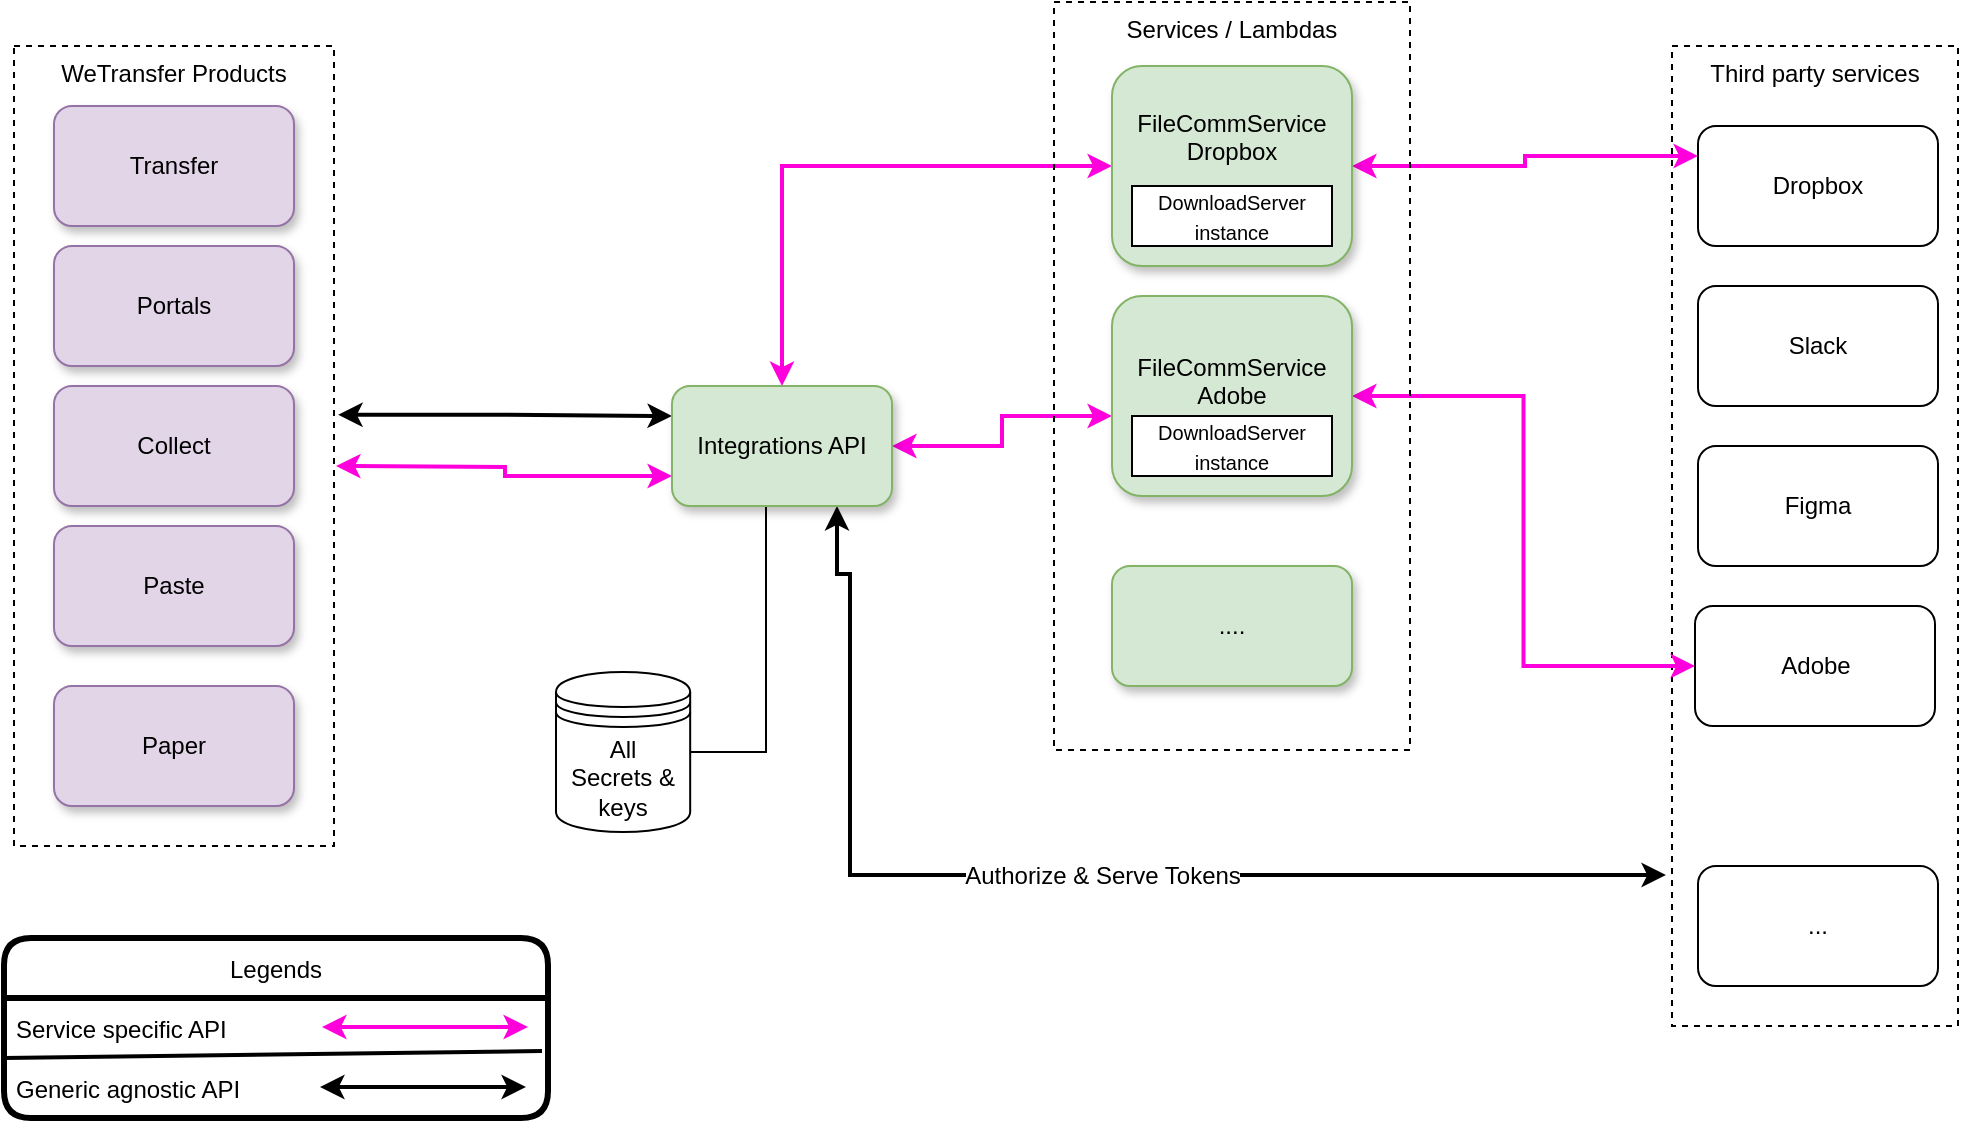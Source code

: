 <mxfile version="17.3.0" type="device"><diagram id="RICId39cIMgauVZ07Ro7" name="Page-1"><mxGraphModel dx="1018" dy="658" grid="0" gridSize="10" guides="1" tooltips="1" connect="1" arrows="1" fold="1" page="1" pageScale="1" pageWidth="827" pageHeight="1169" math="0" shadow="0"><root><mxCell id="0"/><mxCell id="1" parent="0"/><mxCell id="hJ5J0gMYtO4naiDoK5Z1-66" style="edgeStyle=orthogonalEdgeStyle;rounded=0;orthogonalLoop=1;jettySize=auto;html=1;exitX=1.013;exitY=0.461;exitDx=0;exitDy=0;entryX=0;entryY=0.25;entryDx=0;entryDy=0;startArrow=classic;startFill=1;exitPerimeter=0;strokeWidth=2;" parent="1" source="3Hn2w7Pp_tICI_nnNUtR-1" target="hJ5J0gMYtO4naiDoK5Z1-35" edge="1"><mxGeometry relative="1" as="geometry"><mxPoint x="360" y="340" as="targetPoint"/></mxGeometry></mxCell><mxCell id="3Hn2w7Pp_tICI_nnNUtR-1" value="WeTransfer Products" style="rounded=0;whiteSpace=wrap;html=1;fillColor=none;dashed=1;verticalAlign=top;" parent="1" vertex="1"><mxGeometry x="61" y="70" width="160" height="400" as="geometry"/></mxCell><mxCell id="hJ5J0gMYtO4naiDoK5Z1-28" value="Collect" style="rounded=1;whiteSpace=wrap;html=1;shadow=1;fillColor=#e1d5e7;strokeColor=#9673a6;" parent="1" vertex="1"><mxGeometry x="81" y="240" width="120" height="60" as="geometry"/></mxCell><mxCell id="hJ5J0gMYtO4naiDoK5Z1-29" value="Transfer" style="rounded=1;whiteSpace=wrap;html=1;shadow=1;fillColor=#e1d5e7;strokeColor=#9673a6;" parent="1" vertex="1"><mxGeometry x="81" y="100" width="120" height="60" as="geometry"/></mxCell><mxCell id="hJ5J0gMYtO4naiDoK5Z1-30" value="Paste" style="rounded=1;whiteSpace=wrap;html=1;shadow=1;fillColor=#e1d5e7;strokeColor=#9673a6;" parent="1" vertex="1"><mxGeometry x="81" y="310" width="120" height="60" as="geometry"/></mxCell><mxCell id="hJ5J0gMYtO4naiDoK5Z1-31" value="Portals" style="rounded=1;whiteSpace=wrap;html=1;shadow=1;fillColor=#e1d5e7;strokeColor=#9673a6;" parent="1" vertex="1"><mxGeometry x="81" y="170" width="120" height="60" as="geometry"/></mxCell><mxCell id="aiwav_-00P4QdnmfpgTm-4" style="edgeStyle=orthogonalEdgeStyle;rounded=0;orthogonalLoop=1;jettySize=auto;html=1;exitX=0.5;exitY=1;exitDx=0;exitDy=0;endArrow=none;endFill=0;" parent="1" source="hJ5J0gMYtO4naiDoK5Z1-35" target="aiwav_-00P4QdnmfpgTm-1" edge="1"><mxGeometry relative="1" as="geometry"><Array as="points"><mxPoint x="437" y="300"/><mxPoint x="437" y="423"/><mxPoint x="427" y="423"/></Array></mxGeometry></mxCell><mxCell id="aiwav_-00P4QdnmfpgTm-9" style="edgeStyle=orthogonalEdgeStyle;rounded=0;orthogonalLoop=1;jettySize=auto;html=1;entryX=0;entryY=0.5;entryDx=0;entryDy=0;startArrow=classic;startFill=1;exitX=0.5;exitY=0;exitDx=0;exitDy=0;strokeColor=#FF00DD;strokeWidth=2;" parent="1" source="hJ5J0gMYtO4naiDoK5Z1-35" target="aiwav_-00P4QdnmfpgTm-8" edge="1"><mxGeometry relative="1" as="geometry"/></mxCell><mxCell id="aiwav_-00P4QdnmfpgTm-28" style="edgeStyle=orthogonalEdgeStyle;rounded=0;orthogonalLoop=1;jettySize=auto;html=1;exitX=1;exitY=0.5;exitDx=0;exitDy=0;entryX=0;entryY=0.6;entryDx=0;entryDy=0;entryPerimeter=0;fontSize=10;startArrow=classic;startFill=1;strokeColor=#FF00DD;strokeWidth=2;" parent="1" source="hJ5J0gMYtO4naiDoK5Z1-35" target="aiwav_-00P4QdnmfpgTm-25" edge="1"><mxGeometry relative="1" as="geometry"/></mxCell><mxCell id="aiwav_-00P4QdnmfpgTm-38" style="edgeStyle=orthogonalEdgeStyle;rounded=0;orthogonalLoop=1;jettySize=auto;html=1;exitX=0.75;exitY=1;exitDx=0;exitDy=0;entryX=-0.021;entryY=0.846;entryDx=0;entryDy=0;entryPerimeter=0;fontSize=10;startArrow=classic;startFill=1;strokeColor=#000000;strokeWidth=2;" parent="1" source="hJ5J0gMYtO4naiDoK5Z1-35" target="hJ5J0gMYtO4naiDoK5Z1-49" edge="1"><mxGeometry relative="1" as="geometry"><Array as="points"><mxPoint x="473" y="334"/><mxPoint x="479" y="334"/><mxPoint x="479" y="485"/></Array></mxGeometry></mxCell><mxCell id="aiwav_-00P4QdnmfpgTm-39" value="Authorize &amp;amp; Serve Tokens" style="edgeLabel;html=1;align=center;verticalAlign=middle;resizable=0;points=[];fontSize=12;" parent="aiwav_-00P4QdnmfpgTm-38" vertex="1" connectable="0"><mxGeometry x="0.058" relative="1" as="geometry"><mxPoint as="offset"/></mxGeometry></mxCell><mxCell id="hJ5J0gMYtO4naiDoK5Z1-35" value="Integrations API" style="rounded=1;whiteSpace=wrap;html=1;shadow=1;fillColor=#d5e8d4;strokeColor=#82b366;" parent="1" vertex="1"><mxGeometry x="390" y="240" width="110" height="60" as="geometry"/></mxCell><mxCell id="aiwav_-00P4QdnmfpgTm-1" value="All&lt;br&gt;Secrets &amp;amp; keys" style="shape=datastore;whiteSpace=wrap;html=1;" parent="1" vertex="1"><mxGeometry x="332" y="383" width="67.09" height="80" as="geometry"/></mxCell><mxCell id="aiwav_-00P4QdnmfpgTm-6" value="" style="group;strokeWidth=5;" parent="1" vertex="1" connectable="0"><mxGeometry x="890" y="70" width="143" height="490" as="geometry"/></mxCell><mxCell id="hJ5J0gMYtO4naiDoK5Z1-49" value="Third party services" style="rounded=0;whiteSpace=wrap;html=1;fillColor=none;verticalAlign=top;dashed=1;" parent="aiwav_-00P4QdnmfpgTm-6" vertex="1"><mxGeometry width="143" height="490" as="geometry"/></mxCell><mxCell id="hJ5J0gMYtO4naiDoK5Z1-50" value="Dropbox" style="rounded=1;whiteSpace=wrap;html=1;shadow=0;" parent="aiwav_-00P4QdnmfpgTm-6" vertex="1"><mxGeometry x="13" y="40" width="120" height="60" as="geometry"/></mxCell><mxCell id="hJ5J0gMYtO4naiDoK5Z1-51" value="Slack" style="rounded=1;whiteSpace=wrap;html=1;shadow=0;" parent="aiwav_-00P4QdnmfpgTm-6" vertex="1"><mxGeometry x="13" y="120" width="120" height="60" as="geometry"/></mxCell><mxCell id="hJ5J0gMYtO4naiDoK5Z1-52" value="Figma" style="rounded=1;whiteSpace=wrap;html=1;shadow=0;" parent="aiwav_-00P4QdnmfpgTm-6" vertex="1"><mxGeometry x="13" y="200" width="120" height="60" as="geometry"/></mxCell><mxCell id="hJ5J0gMYtO4naiDoK5Z1-53" value="Adobe" style="rounded=1;whiteSpace=wrap;html=1;shadow=0;" parent="aiwav_-00P4QdnmfpgTm-6" vertex="1"><mxGeometry x="11.5" y="280" width="120" height="60" as="geometry"/></mxCell><mxCell id="hJ5J0gMYtO4naiDoK5Z1-54" value="..." style="rounded=1;whiteSpace=wrap;html=1;shadow=0;" parent="aiwav_-00P4QdnmfpgTm-6" vertex="1"><mxGeometry x="13" y="410" width="120" height="60" as="geometry"/></mxCell><mxCell id="aiwav_-00P4QdnmfpgTm-12" style="edgeStyle=orthogonalEdgeStyle;rounded=0;orthogonalLoop=1;jettySize=auto;html=1;entryX=0;entryY=0.25;entryDx=0;entryDy=0;startArrow=classic;startFill=1;strokeColor=#FF00DD;strokeWidth=2;" parent="1" source="aiwav_-00P4QdnmfpgTm-8" target="hJ5J0gMYtO4naiDoK5Z1-50" edge="1"><mxGeometry relative="1" as="geometry"/></mxCell><mxCell id="aiwav_-00P4QdnmfpgTm-27" value="Paper" style="rounded=1;whiteSpace=wrap;html=1;shadow=1;fillColor=#e1d5e7;strokeColor=#9673a6;" parent="1" vertex="1"><mxGeometry x="81" y="390" width="120" height="60" as="geometry"/></mxCell><mxCell id="aiwav_-00P4QdnmfpgTm-29" style="edgeStyle=orthogonalEdgeStyle;rounded=0;orthogonalLoop=1;jettySize=auto;html=1;exitX=1;exitY=0.5;exitDx=0;exitDy=0;entryX=0;entryY=0.5;entryDx=0;entryDy=0;fontSize=10;startArrow=classic;startFill=1;strokeColor=#FF00DD;strokeWidth=2;" parent="1" source="aiwav_-00P4QdnmfpgTm-25" target="hJ5J0gMYtO4naiDoK5Z1-53" edge="1"><mxGeometry relative="1" as="geometry"/></mxCell><mxCell id="aiwav_-00P4QdnmfpgTm-37" value="" style="group" parent="1" vertex="1" connectable="0"><mxGeometry x="581" y="48" width="178" height="374" as="geometry"/></mxCell><mxCell id="aiwav_-00P4QdnmfpgTm-30" value="" style="group;strokeWidth=12;rounded=1;" parent="aiwav_-00P4QdnmfpgTm-37" vertex="1" connectable="0"><mxGeometry width="178" height="374" as="geometry"/></mxCell><mxCell id="aiwav_-00P4QdnmfpgTm-31" value="Services / Lambdas" style="rounded=0;whiteSpace=wrap;html=1;fillColor=none;verticalAlign=top;dashed=1;" parent="aiwav_-00P4QdnmfpgTm-30" vertex="1"><mxGeometry width="178" height="374" as="geometry"/></mxCell><mxCell id="aiwav_-00P4QdnmfpgTm-21" value="...." style="rounded=1;whiteSpace=wrap;html=1;shadow=1;fillColor=#d5e8d4;strokeColor=#82b366;" parent="aiwav_-00P4QdnmfpgTm-37" vertex="1"><mxGeometry x="29" y="282" width="120" height="60" as="geometry"/></mxCell><mxCell id="aiwav_-00P4QdnmfpgTm-23" value="" style="group" parent="aiwav_-00P4QdnmfpgTm-37" vertex="1" connectable="0"><mxGeometry x="29" y="32" width="120" height="100" as="geometry"/></mxCell><mxCell id="aiwav_-00P4QdnmfpgTm-8" value="FileCommService&lt;br&gt;Dropbox&lt;br&gt;&lt;br&gt;&lt;br&gt;" style="rounded=1;whiteSpace=wrap;html=1;shadow=1;fillColor=#d5e8d4;strokeColor=#82b366;" parent="aiwav_-00P4QdnmfpgTm-23" vertex="1"><mxGeometry width="120" height="100" as="geometry"/></mxCell><mxCell id="aiwav_-00P4QdnmfpgTm-19" value="&lt;font style=&quot;font-size: 10px&quot;&gt;DownloadServer instance&lt;/font&gt;" style="rounded=0;whiteSpace=wrap;html=1;" parent="aiwav_-00P4QdnmfpgTm-23" vertex="1"><mxGeometry x="10" y="60" width="100" height="30" as="geometry"/></mxCell><mxCell id="aiwav_-00P4QdnmfpgTm-24" value="" style="group" parent="aiwav_-00P4QdnmfpgTm-37" vertex="1" connectable="0"><mxGeometry x="29" y="147" width="120" height="100" as="geometry"/></mxCell><mxCell id="aiwav_-00P4QdnmfpgTm-25" value="FileCommService&lt;br&gt;Adobe&lt;br&gt;&lt;br&gt;" style="rounded=1;whiteSpace=wrap;html=1;shadow=1;fillColor=#d5e8d4;strokeColor=#82b366;" parent="aiwav_-00P4QdnmfpgTm-24" vertex="1"><mxGeometry width="120" height="100" as="geometry"/></mxCell><mxCell id="aiwav_-00P4QdnmfpgTm-26" value="&lt;font style=&quot;font-size: 10px&quot;&gt;DownloadServer instance&lt;/font&gt;" style="rounded=0;whiteSpace=wrap;html=1;" parent="aiwav_-00P4QdnmfpgTm-24" vertex="1"><mxGeometry x="10" y="60" width="100" height="30" as="geometry"/></mxCell><mxCell id="aiwav_-00P4QdnmfpgTm-41" style="edgeStyle=orthogonalEdgeStyle;rounded=0;orthogonalLoop=1;jettySize=auto;html=1;entryX=0;entryY=0.75;entryDx=0;entryDy=0;startArrow=classic;startFill=1;strokeColor=#FF00DD;strokeWidth=2;" parent="1" target="hJ5J0gMYtO4naiDoK5Z1-35" edge="1"><mxGeometry relative="1" as="geometry"><mxPoint x="222" y="280" as="sourcePoint"/><mxPoint x="400" y="280" as="targetPoint"/></mxGeometry></mxCell><mxCell id="aiwav_-00P4QdnmfpgTm-43" value="Legends" style="swimlane;fontStyle=0;childLayout=stackLayout;horizontal=1;startSize=30;horizontalStack=0;resizeParent=1;resizeParentMax=0;resizeLast=0;collapsible=1;marginBottom=0;rounded=1;fontSize=12;strokeWidth=3;" parent="1" vertex="1"><mxGeometry x="56" y="516" width="272" height="90" as="geometry"><mxRectangle x="73" y="542" width="67" height="30" as="alternateBounds"/></mxGeometry></mxCell><mxCell id="aiwav_-00P4QdnmfpgTm-51" value="" style="endArrow=none;html=1;rounded=0;fontSize=12;strokeColor=#000000;strokeWidth=2;entryX=0.989;entryY=-0.117;entryDx=0;entryDy=0;entryPerimeter=0;" parent="aiwav_-00P4QdnmfpgTm-43" edge="1"><mxGeometry width="50" height="50" relative="1" as="geometry"><mxPoint y="60" as="sourcePoint"/><mxPoint x="269.008" y="56.49" as="targetPoint"/></mxGeometry></mxCell><mxCell id="aiwav_-00P4QdnmfpgTm-48" value="" style="endArrow=classic;startArrow=classic;html=1;rounded=0;fontSize=12;strokeColor=#FF00DD;strokeWidth=2;" parent="aiwav_-00P4QdnmfpgTm-43" edge="1"><mxGeometry width="50" height="50" relative="1" as="geometry"><mxPoint x="159" y="44.5" as="sourcePoint"/><mxPoint x="262" y="44.5" as="targetPoint"/></mxGeometry></mxCell><mxCell id="aiwav_-00P4QdnmfpgTm-45" value="Service specific API" style="text;strokeColor=none;fillColor=none;align=left;verticalAlign=middle;spacingLeft=4;spacingRight=4;overflow=hidden;points=[[0,0.5],[1,0.5]];portConstraint=eastwest;rotatable=0;rounded=1;fontSize=12;" parent="aiwav_-00P4QdnmfpgTm-43" vertex="1"><mxGeometry y="30" width="272" height="30" as="geometry"/></mxCell><mxCell id="aiwav_-00P4QdnmfpgTm-50" value="" style="endArrow=classic;startArrow=classic;html=1;rounded=0;fontSize=12;strokeColor=#000000;strokeWidth=2;" parent="aiwav_-00P4QdnmfpgTm-43" edge="1"><mxGeometry width="50" height="50" relative="1" as="geometry"><mxPoint x="158" y="74.5" as="sourcePoint"/><mxPoint x="261" y="74.5" as="targetPoint"/></mxGeometry></mxCell><mxCell id="aiwav_-00P4QdnmfpgTm-46" value="Generic agnostic API" style="text;strokeColor=none;fillColor=none;align=left;verticalAlign=middle;spacingLeft=4;spacingRight=4;overflow=hidden;points=[[0,0.5],[1,0.5]];portConstraint=eastwest;rotatable=0;rounded=1;fontSize=12;" parent="aiwav_-00P4QdnmfpgTm-43" vertex="1"><mxGeometry y="60" width="272" height="30" as="geometry"/></mxCell></root></mxGraphModel></diagram></mxfile>